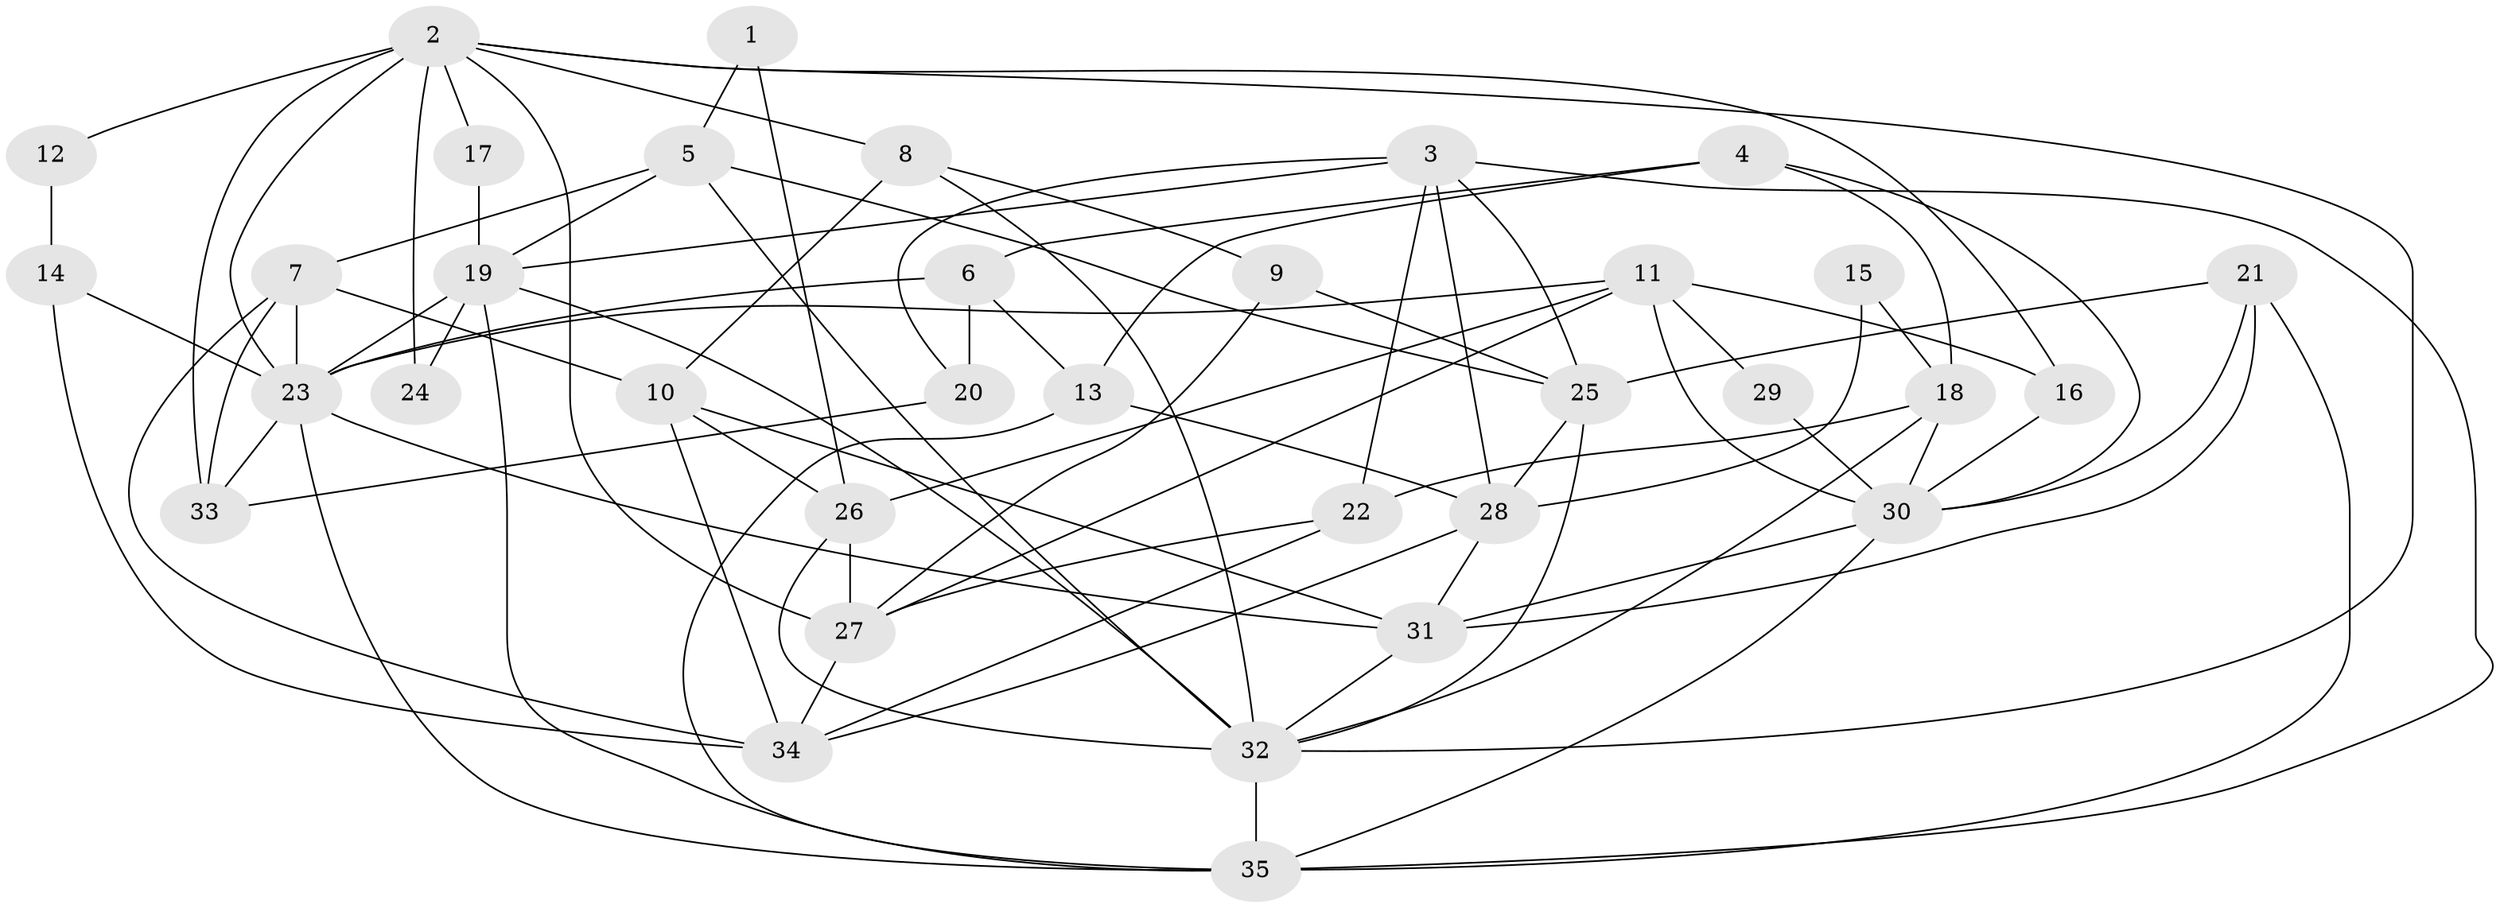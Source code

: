 // original degree distribution, {2: 0.15517241379310345, 4: 0.15517241379310345, 3: 0.3275862068965517, 6: 0.1724137931034483, 5: 0.13793103448275862, 7: 0.05172413793103448}
// Generated by graph-tools (version 1.1) at 2025/37/03/04/25 23:37:08]
// undirected, 35 vertices, 84 edges
graph export_dot {
  node [color=gray90,style=filled];
  1;
  2;
  3;
  4;
  5;
  6;
  7;
  8;
  9;
  10;
  11;
  12;
  13;
  14;
  15;
  16;
  17;
  18;
  19;
  20;
  21;
  22;
  23;
  24;
  25;
  26;
  27;
  28;
  29;
  30;
  31;
  32;
  33;
  34;
  35;
  1 -- 5 [weight=1.0];
  1 -- 26 [weight=1.0];
  2 -- 8 [weight=1.0];
  2 -- 12 [weight=2.0];
  2 -- 16 [weight=1.0];
  2 -- 17 [weight=1.0];
  2 -- 23 [weight=1.0];
  2 -- 24 [weight=1.0];
  2 -- 27 [weight=1.0];
  2 -- 32 [weight=1.0];
  2 -- 33 [weight=1.0];
  3 -- 19 [weight=1.0];
  3 -- 20 [weight=1.0];
  3 -- 22 [weight=1.0];
  3 -- 25 [weight=1.0];
  3 -- 28 [weight=1.0];
  3 -- 35 [weight=1.0];
  4 -- 6 [weight=1.0];
  4 -- 13 [weight=1.0];
  4 -- 18 [weight=1.0];
  4 -- 30 [weight=1.0];
  5 -- 7 [weight=1.0];
  5 -- 19 [weight=1.0];
  5 -- 25 [weight=1.0];
  5 -- 32 [weight=2.0];
  6 -- 13 [weight=1.0];
  6 -- 20 [weight=1.0];
  6 -- 23 [weight=2.0];
  7 -- 10 [weight=1.0];
  7 -- 23 [weight=1.0];
  7 -- 33 [weight=1.0];
  7 -- 34 [weight=1.0];
  8 -- 9 [weight=1.0];
  8 -- 10 [weight=2.0];
  8 -- 32 [weight=1.0];
  9 -- 25 [weight=1.0];
  9 -- 27 [weight=1.0];
  10 -- 26 [weight=1.0];
  10 -- 31 [weight=1.0];
  10 -- 34 [weight=1.0];
  11 -- 16 [weight=1.0];
  11 -- 23 [weight=1.0];
  11 -- 26 [weight=2.0];
  11 -- 27 [weight=1.0];
  11 -- 29 [weight=1.0];
  11 -- 30 [weight=1.0];
  12 -- 14 [weight=1.0];
  13 -- 28 [weight=1.0];
  13 -- 35 [weight=1.0];
  14 -- 23 [weight=1.0];
  14 -- 34 [weight=1.0];
  15 -- 18 [weight=1.0];
  15 -- 28 [weight=2.0];
  16 -- 30 [weight=1.0];
  17 -- 19 [weight=1.0];
  18 -- 22 [weight=1.0];
  18 -- 30 [weight=1.0];
  18 -- 32 [weight=1.0];
  19 -- 23 [weight=1.0];
  19 -- 24 [weight=1.0];
  19 -- 32 [weight=1.0];
  19 -- 35 [weight=1.0];
  20 -- 33 [weight=1.0];
  21 -- 25 [weight=2.0];
  21 -- 30 [weight=1.0];
  21 -- 31 [weight=1.0];
  21 -- 35 [weight=1.0];
  22 -- 27 [weight=1.0];
  22 -- 34 [weight=1.0];
  23 -- 31 [weight=1.0];
  23 -- 33 [weight=1.0];
  23 -- 35 [weight=1.0];
  25 -- 28 [weight=1.0];
  25 -- 32 [weight=1.0];
  26 -- 27 [weight=1.0];
  26 -- 32 [weight=1.0];
  27 -- 34 [weight=1.0];
  28 -- 31 [weight=1.0];
  28 -- 34 [weight=1.0];
  29 -- 30 [weight=1.0];
  30 -- 31 [weight=1.0];
  30 -- 35 [weight=1.0];
  31 -- 32 [weight=1.0];
  32 -- 35 [weight=1.0];
}
